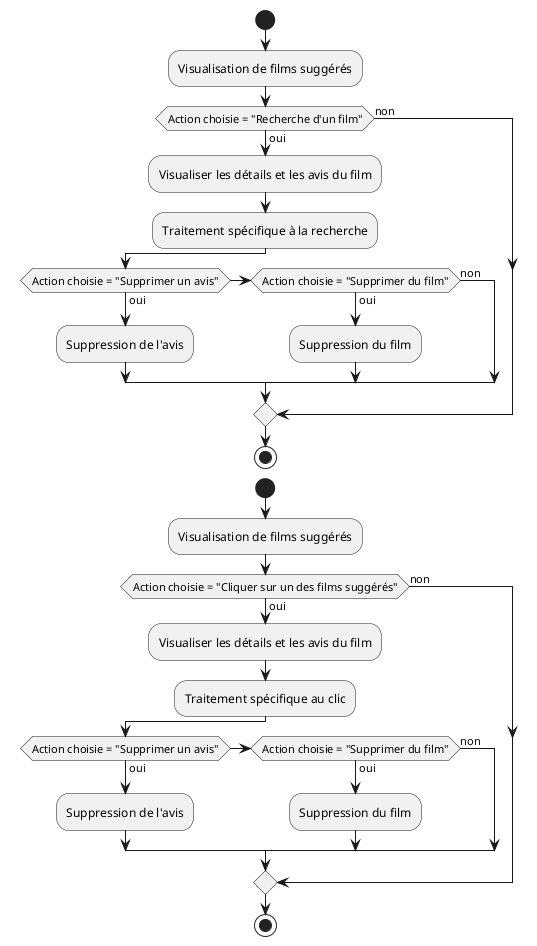 @startuml DA Administrateur "gestion des films"
|Administrateur|
start
:Visualisation de films suggérés;

if (Action choisie = "Recherche d'un film") then (oui)
  :Visualiser les détails et les avis du film;
  :Traitement spécifique à la recherche;
  if (Action choisie = "Supprimer un avis") then (oui)
    :Suppression de l'avis;
  elseif (Action choisie = "Supprimer du film") then (oui)
    :Suppression du film;
  else (non)
  endif
else (non)
endif
stop

|Administrateur|
start
:Visualisation de films suggérés;

if (Action choisie = "Cliquer sur un des films suggérés") then (oui)
  :Visualiser les détails et les avis du film;
  :Traitement spécifique au clic;
  if (Action choisie = "Supprimer un avis") then (oui)
    :Suppression de l'avis;
  elseif (Action choisie = "Supprimer du film") then (oui)
    :Suppression du film;
  else (non)
  endif
else (non)
endif
stop
@enduml
